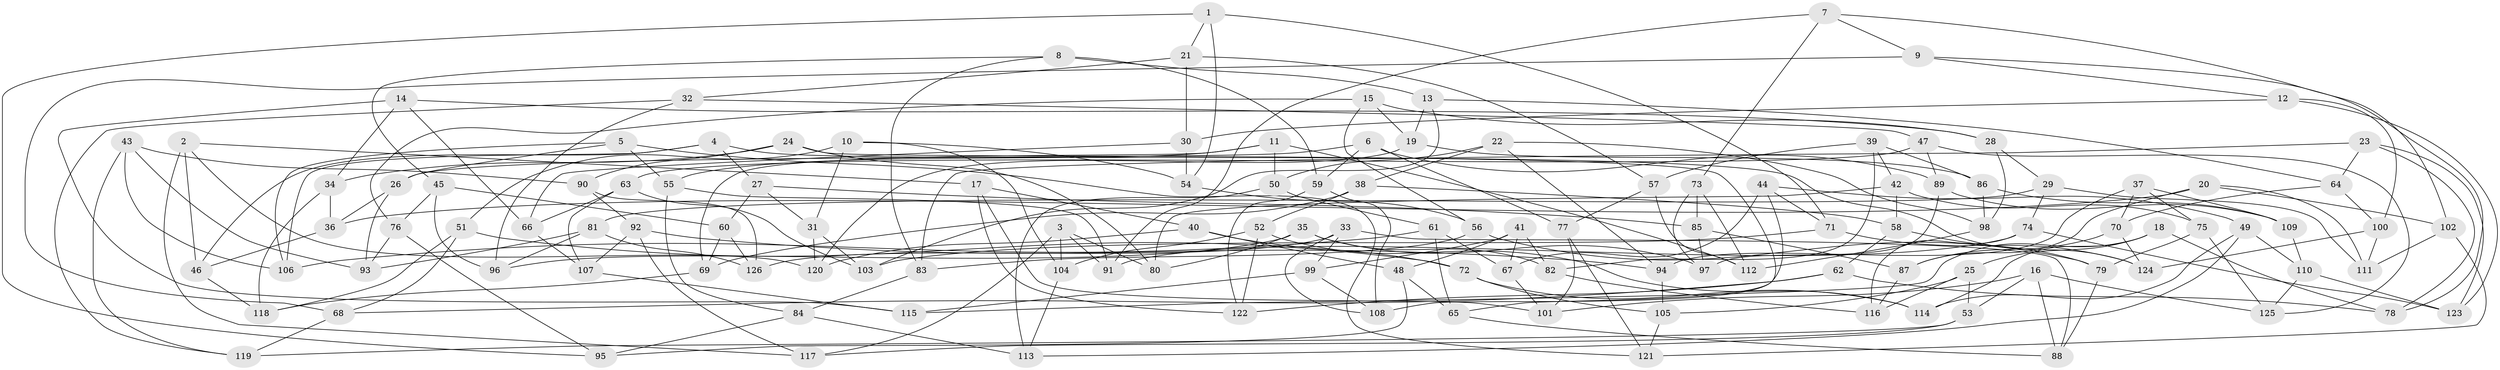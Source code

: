 // coarse degree distribution, {6: 0.6052631578947368, 4: 0.3157894736842105, 3: 0.02631578947368421, 5: 0.05263157894736842}
// Generated by graph-tools (version 1.1) at 2025/42/03/06/25 10:42:23]
// undirected, 126 vertices, 252 edges
graph export_dot {
graph [start="1"]
  node [color=gray90,style=filled];
  1;
  2;
  3;
  4;
  5;
  6;
  7;
  8;
  9;
  10;
  11;
  12;
  13;
  14;
  15;
  16;
  17;
  18;
  19;
  20;
  21;
  22;
  23;
  24;
  25;
  26;
  27;
  28;
  29;
  30;
  31;
  32;
  33;
  34;
  35;
  36;
  37;
  38;
  39;
  40;
  41;
  42;
  43;
  44;
  45;
  46;
  47;
  48;
  49;
  50;
  51;
  52;
  53;
  54;
  55;
  56;
  57;
  58;
  59;
  60;
  61;
  62;
  63;
  64;
  65;
  66;
  67;
  68;
  69;
  70;
  71;
  72;
  73;
  74;
  75;
  76;
  77;
  78;
  79;
  80;
  81;
  82;
  83;
  84;
  85;
  86;
  87;
  88;
  89;
  90;
  91;
  92;
  93;
  94;
  95;
  96;
  97;
  98;
  99;
  100;
  101;
  102;
  103;
  104;
  105;
  106;
  107;
  108;
  109;
  110;
  111;
  112;
  113;
  114;
  115;
  116;
  117;
  118;
  119;
  120;
  121;
  122;
  123;
  124;
  125;
  126;
  1 -- 21;
  1 -- 54;
  1 -- 95;
  1 -- 71;
  2 -- 120;
  2 -- 17;
  2 -- 46;
  2 -- 117;
  3 -- 104;
  3 -- 91;
  3 -- 80;
  3 -- 117;
  4 -- 106;
  4 -- 124;
  4 -- 27;
  4 -- 46;
  5 -- 121;
  5 -- 26;
  5 -- 106;
  5 -- 55;
  6 -- 26;
  6 -- 59;
  6 -- 89;
  6 -- 77;
  7 -- 9;
  7 -- 73;
  7 -- 102;
  7 -- 91;
  8 -- 83;
  8 -- 13;
  8 -- 59;
  8 -- 45;
  9 -- 68;
  9 -- 78;
  9 -- 12;
  10 -- 31;
  10 -- 54;
  10 -- 104;
  10 -- 51;
  11 -- 69;
  11 -- 55;
  11 -- 50;
  11 -- 112;
  12 -- 30;
  12 -- 123;
  12 -- 100;
  13 -- 103;
  13 -- 19;
  13 -- 64;
  14 -- 34;
  14 -- 28;
  14 -- 66;
  14 -- 115;
  15 -- 28;
  15 -- 56;
  15 -- 76;
  15 -- 19;
  16 -- 125;
  16 -- 101;
  16 -- 88;
  16 -- 53;
  17 -- 40;
  17 -- 122;
  17 -- 101;
  18 -- 78;
  18 -- 114;
  18 -- 115;
  18 -- 25;
  19 -- 86;
  19 -- 120;
  20 -- 36;
  20 -- 87;
  20 -- 111;
  20 -- 102;
  21 -- 32;
  21 -- 30;
  21 -- 57;
  22 -- 94;
  22 -- 50;
  22 -- 98;
  22 -- 38;
  23 -- 78;
  23 -- 83;
  23 -- 64;
  23 -- 123;
  24 -- 34;
  24 -- 90;
  24 -- 65;
  24 -- 80;
  25 -- 105;
  25 -- 53;
  25 -- 116;
  26 -- 36;
  26 -- 93;
  27 -- 31;
  27 -- 60;
  27 -- 85;
  28 -- 29;
  28 -- 98;
  29 -- 81;
  29 -- 111;
  29 -- 74;
  30 -- 54;
  30 -- 66;
  31 -- 120;
  31 -- 103;
  32 -- 119;
  32 -- 96;
  32 -- 47;
  33 -- 126;
  33 -- 99;
  33 -- 108;
  33 -- 88;
  34 -- 36;
  34 -- 118;
  35 -- 96;
  35 -- 82;
  35 -- 97;
  35 -- 80;
  36 -- 46;
  37 -- 70;
  37 -- 75;
  37 -- 109;
  37 -- 94;
  38 -- 52;
  38 -- 69;
  38 -- 58;
  39 -- 82;
  39 -- 42;
  39 -- 57;
  39 -- 86;
  40 -- 48;
  40 -- 120;
  40 -- 72;
  41 -- 82;
  41 -- 67;
  41 -- 99;
  41 -- 48;
  42 -- 80;
  42 -- 58;
  42 -- 75;
  43 -- 106;
  43 -- 90;
  43 -- 93;
  43 -- 119;
  44 -- 71;
  44 -- 67;
  44 -- 49;
  44 -- 108;
  45 -- 76;
  45 -- 60;
  45 -- 96;
  46 -- 118;
  47 -- 63;
  47 -- 125;
  47 -- 89;
  48 -- 65;
  48 -- 95;
  49 -- 110;
  49 -- 113;
  49 -- 114;
  50 -- 113;
  50 -- 61;
  51 -- 68;
  51 -- 72;
  51 -- 118;
  52 -- 122;
  52 -- 114;
  52 -- 104;
  53 -- 117;
  53 -- 119;
  54 -- 56;
  55 -- 91;
  55 -- 84;
  56 -- 79;
  56 -- 83;
  57 -- 112;
  57 -- 77;
  58 -- 62;
  58 -- 79;
  59 -- 122;
  59 -- 108;
  60 -- 126;
  60 -- 69;
  61 -- 106;
  61 -- 65;
  61 -- 67;
  62 -- 68;
  62 -- 122;
  62 -- 78;
  63 -- 103;
  63 -- 66;
  63 -- 107;
  64 -- 70;
  64 -- 100;
  65 -- 88;
  66 -- 107;
  67 -- 101;
  68 -- 119;
  69 -- 118;
  70 -- 87;
  70 -- 124;
  71 -- 124;
  71 -- 103;
  72 -- 114;
  72 -- 105;
  73 -- 112;
  73 -- 85;
  73 -- 97;
  74 -- 116;
  74 -- 91;
  74 -- 123;
  75 -- 125;
  75 -- 79;
  76 -- 93;
  76 -- 95;
  77 -- 121;
  77 -- 101;
  79 -- 88;
  81 -- 93;
  81 -- 96;
  81 -- 126;
  82 -- 116;
  83 -- 84;
  84 -- 95;
  84 -- 113;
  85 -- 97;
  85 -- 87;
  86 -- 98;
  86 -- 109;
  87 -- 116;
  89 -- 97;
  89 -- 109;
  90 -- 92;
  90 -- 126;
  92 -- 107;
  92 -- 94;
  92 -- 117;
  94 -- 105;
  98 -- 112;
  99 -- 115;
  99 -- 108;
  100 -- 111;
  100 -- 124;
  102 -- 111;
  102 -- 121;
  104 -- 113;
  105 -- 121;
  107 -- 115;
  109 -- 110;
  110 -- 125;
  110 -- 123;
}
